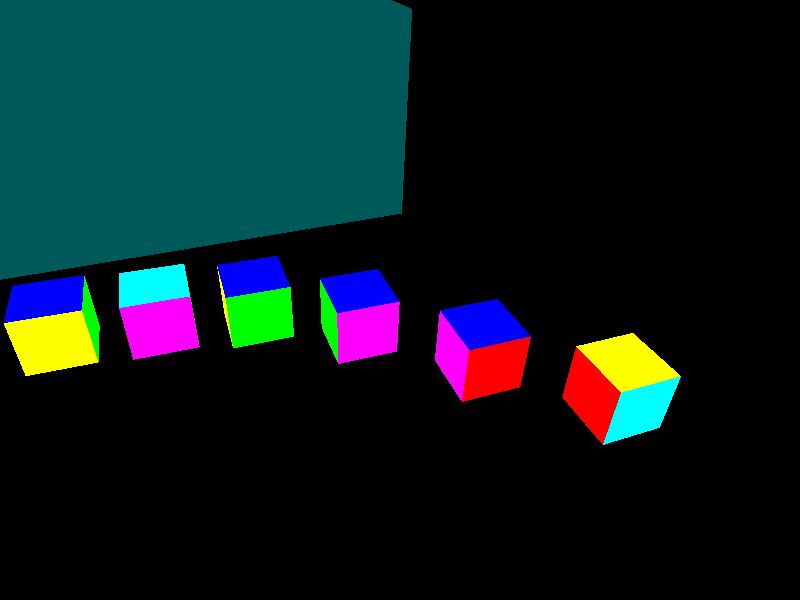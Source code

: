 // 20220813 (C) Gunter Liszewski -*- mode: pov; -*-
// orientation
#version 3.7;
#include "colors.inc"
 global_settings { assumed_gamma 1.0 }

camera { location <0,2,-10> look_at 0 }
light_source { <-5,30,-10> 1 }

#macro Side( Colour, P1, P2, P3, P4)
  polygon {  5, P1 P2 P3 P4 P1
    texture{ finish  { specular 0.6 }
      pigment { colour Colour }
      normal  { agate 0.25 scale 1/2 }}}
#end
#declare F = Side(Red,     <0,0,0>, <0,1,0>, <1,1,0>, <1,0,0>)
#declare B = Side(Green,   <0,0,1>, <0,1,1>, <1,1,1>, <1,0,1>)
#declare U = Side(Blue,    <0,1,0>, <0,1,1>, <1,1,1>, <1,1,0>)
#declare D = Side(Cyan,    <0,0,0>, <0,0,1>, <1,0,1>, <1,0,0>)
#declare L = Side(Magenta, <0,0,0>, <0,0,1>, <0,1,1>, <0,1,0>)
#declare R = Side(Yellow,  <1,0,0>, <1,1,0>, <1,1,1>, <1,0,1>)

#declare cubelet = union {
  object { F }
  object { U }
  object { R }
  object { B }
  object { D }
  object { L }
  translate <-0.5, -0.5, -0.5>
}

#macro edge(a,b)
  #local X=0;
  #local Y=0;
  #local Z=0;
  #switch (a)
    #case (0) #local X=-1;
    #break
    #case (1) #local X=1;
    #break
    #case (2) #local Y=1;
    #break
    #case (3) #local Y=-1;
    #break
  #else
    #debug "What is it on this edge A?"
  #end
  #switch (b)
    #case (2) #local Y=1;
    #break
    #case (3) #local Y=-1;
    #break
    #case (4) #local Z=-1;
    #break
    #case (5) #local Z=1;
    #break
  #else
    #debug "What about this face on edge B?"
  #end
  object { cubelet translate <X,Y,Z> }
#end

#macro corner(a,b,c)
  #local X=1; // front, or FUR, or 025
  #local Y=1; //        up
  #local Z=1; //        right
  #switch (a)
    #case (0) #local X=-1;
    #break
    #case (1) #local X=1;
    #break
  #else
    #debug "What is it this corner A?"
  #end
  #switch (b)
    #case (2) #local Y=1;
    #break
    #case (3) #local Y=-1;
    #break
    #case (4) #local Z=-1;
    #break
    #case (5) #local Z=1;
    #break
  #else
    #debug "What about corner B?"
  #end
    #switch (c)
    #case (2) #local Y=1;
    #break
    #case (3) #local Y=-1;
    #break
    #case (4) #local Z=-1;
    #break
    #case (5) #local Z=1;
    #break
  #else
    #debug "Where it the face C?"
  #end
  object { cubelet translate <X,Y,Z> }
#end

#macro centre(a)
  #local X=0;
  #local Y=0;
  #local Z=0;
  #switch (a)
    #case (0) #local X=-1;
    #break
    #case (1) #local X=1;
    #break
    #case (2) #local Y=1;
    #break
    #case (3) #local Y=-1;
    #break
    #case (4) #local Z=-1;
    #break
    #case (5) #local Z=1;
    #break
  #else
    #debug "What is it on this edge A?"
  #end
  object { cubelet translate <X,Y,Z> }  
#end

#declare standard_edges = union {
// y*0 x*0
  edge(0,2) // front up
  edge(0,3) //       down
  edge(0,4) //       left
  edge(0,5) //       right
// y*180  
  edge(1,2) // back  up
  edge(1,3) //       down
  edge(1,4) //       left
  edge(1,5) //       right
// x*-90  
  edge(2,4) // up    left
  edge(2,5) //       right
// x*90  
  edge(3,4) // down  left
  edge(3,5) //       right
} // standard_edges
#declare standard_corners = union {
// y*0
  corner(0,4,2) // front left up
  corner(0,2,5) //       up right
  corner(0,5,3) //       right down
  corner(0,3,4) //       down left
// y*180
  corner(1,5,2) // back right up
  corner(1,2,4) //      up left
  corner(1,4,3) //      left down
  corner(1,3,5) //      down right
} // standard_corners

#declare standard_centres = union {
// y*0 x*0
  centre(0) // front
  centre(1) // back
  centre(2) // up
  centre(3) // down
  centre(4) // left
  centre(5) // right
} // standard_centres

#macro Mirror( Colour )
  box { <0,0,0>, <10,4,4>
    pigment { colour Colour } finish { reflection 1 } }
#end

//--------------------------------------------------
// reorientation macro, from abyss.pov in 3.7 scenes
//--------------------------------------------------
#macro mOrient(P1,P2)
#local yV1=vnormalize(P2-P1);
#local xV1=vnormalize(vcross(yV1,z));
#local zV1=vcross(xV1,yV1);
                matrix <xV1.x,xV1.y,xV1.z,yV1.x,yV1.y,yV1.z,zV1.x,zV1.y,zV1.z,P1.x,P1.y,P1.z>
#end

#macro Matrix()
  matrix
<   
//  1,0,0, 0,1,0, 0,0,1, 0,0,0 // additive zero matrix-transform (implied column 0,0,0,1)
// our experiments
    // 1.3,0.6,0,    0,1,0, 0,0,1,   -1,0,0
  1.4, 0.6,   0, // 0, --- 3x3 rotation matrix
 -1.3,   1,   0, // 0, --- (V*T)_x=v_x*t_00 + v_y*t_10 + v_z*t_20 + t_30
    0,   0, 1.6, // 0, --- (V*T)_y=v_x*t_01 + v_y*t_11 + v_z*t_21 + t_31
                 //    --- (V*T)_z=v_x*t_02 + v_y*t_12 + v_z*t_22 + t_32
   -1,   0,   0  // 1, --- translation row vector
// POV-ray on the calculation of the matrix-transformed object
// https://www.povray.org/documentation/3.7.0/r3_3.html#r3_3_1_12_4
>
#end

#macro Spin(a,b)
  #switch (a)
    #case (0) 
//      matrix < 1,0,0, 0,1,0, 0,0,1, 0,0,0 >
    #break
    #case (1)
//      matrix < 1,1,0, 1,0,0, 0,0,1 0,0,0 >
      rotate z*180
    #break
    #case (2) 
//      matrix < 1,0,0, 0,-1,0 0,0,-1, 0,0,0 >
      rotate y*90
    #break
    #case (3) 
//      matrix < -1,0,0, 0,1,0 0,0,-1, 0,0,0 >
      rotate y*180
    #break
    #case (4) 
//      matrix < 1,0,0, 0,-1,0, 0,0,-1 0,0,0 >
      rotate y*-90
    #break
    #case (5) 
//      matrix < -1,0,0, 0,-1,0, 0,0,-1, 0,0,0 >      
      rotate z*90
    #break
  #end
#end
// The things in this picture
union {
  object { Mirror( <0,0.1,0.1> ) rotate y*87 translate <-10,0,0> }
  // object { standard_edges Matrix() }
  // object { standard_corners Matrix() }
  //  object { standard_centres Matrix() }
  // object { that_cube }
  //  object { cubelet rotate y*-30 translate <-4,0,-4> }
  object { cubelet Spin(0,2) translate <-4,0,-6.3> }
  object { cubelet Spin(1,3) translate <-3.9,0,-4.8> }  
  object { cubelet Spin(2,4) translate <-3.7,0,-3.3> }
  object { cubelet Spin(3,5) translate <-2.8,0,-1.8> }
  object { cubelet Spin(4,2) translate <-1.4,0,-0.3> }
  object { cubelet Spin(5,3) translate <0,0,1.2> }

  translate <3,0,1> 
  rotate <131,122,133> 
//    rotate <0,22,0> 
}